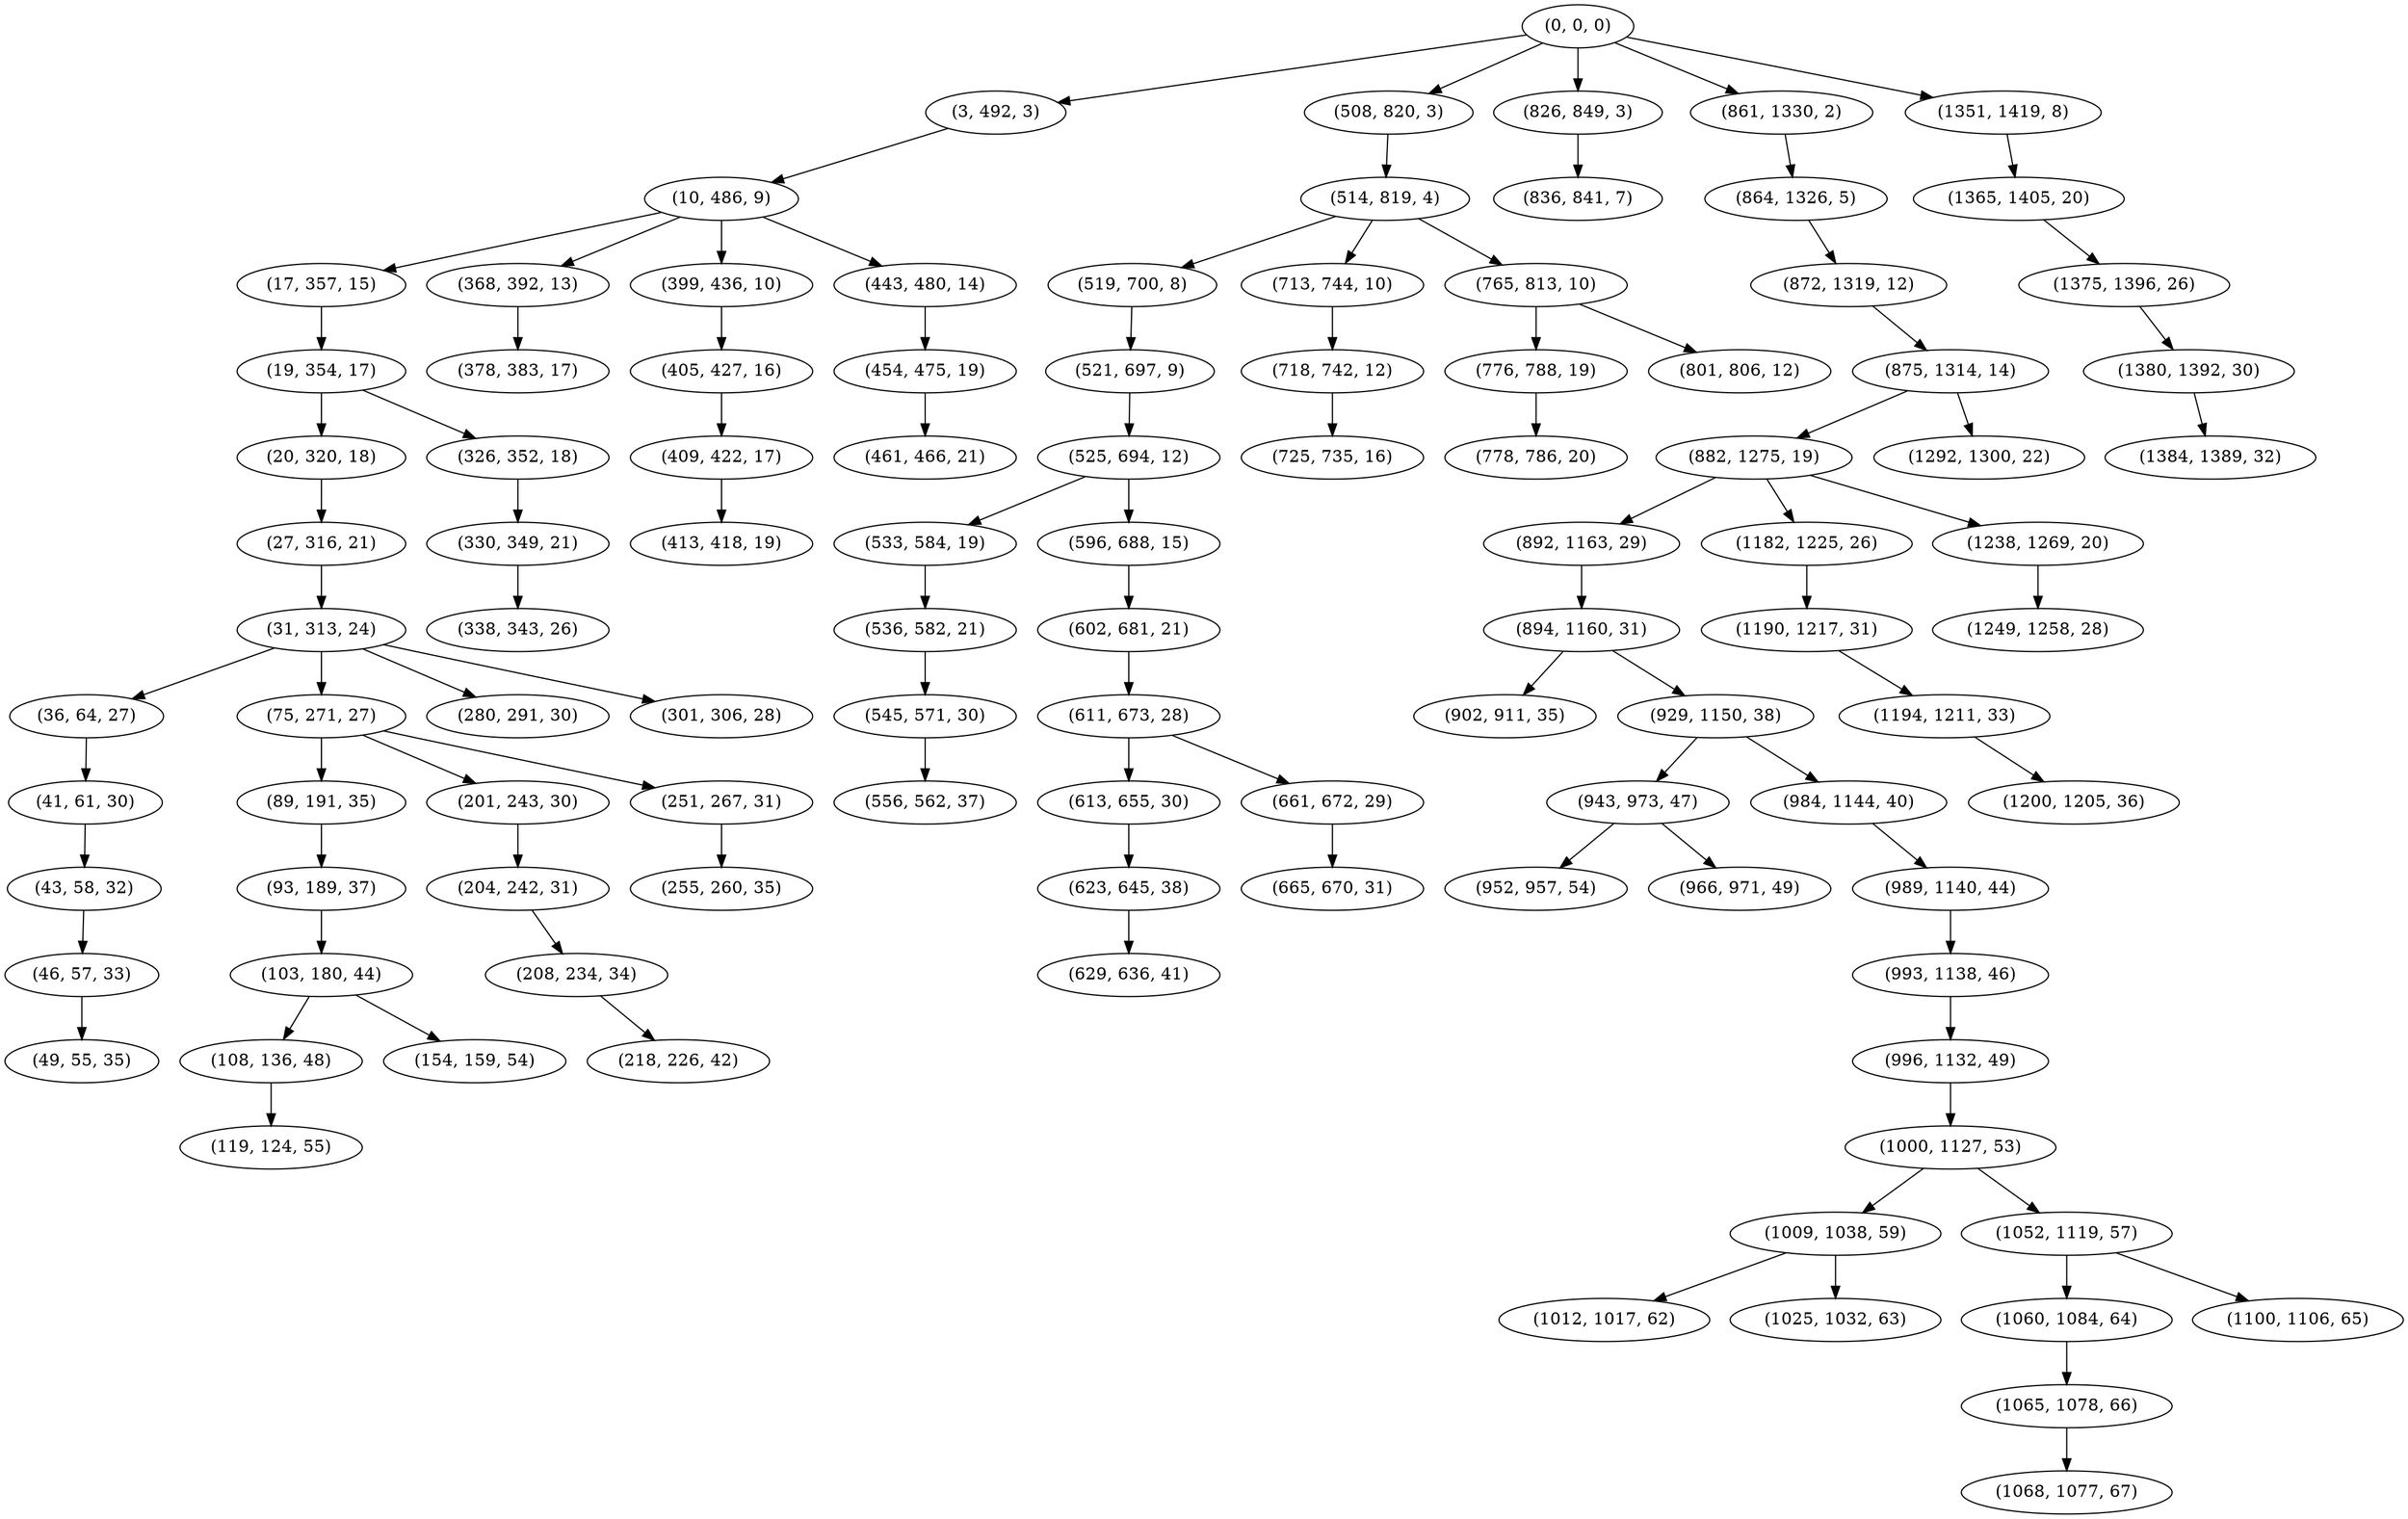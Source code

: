 digraph tree {
    "(0, 0, 0)";
    "(3, 492, 3)";
    "(10, 486, 9)";
    "(17, 357, 15)";
    "(19, 354, 17)";
    "(20, 320, 18)";
    "(27, 316, 21)";
    "(31, 313, 24)";
    "(36, 64, 27)";
    "(41, 61, 30)";
    "(43, 58, 32)";
    "(46, 57, 33)";
    "(49, 55, 35)";
    "(75, 271, 27)";
    "(89, 191, 35)";
    "(93, 189, 37)";
    "(103, 180, 44)";
    "(108, 136, 48)";
    "(119, 124, 55)";
    "(154, 159, 54)";
    "(201, 243, 30)";
    "(204, 242, 31)";
    "(208, 234, 34)";
    "(218, 226, 42)";
    "(251, 267, 31)";
    "(255, 260, 35)";
    "(280, 291, 30)";
    "(301, 306, 28)";
    "(326, 352, 18)";
    "(330, 349, 21)";
    "(338, 343, 26)";
    "(368, 392, 13)";
    "(378, 383, 17)";
    "(399, 436, 10)";
    "(405, 427, 16)";
    "(409, 422, 17)";
    "(413, 418, 19)";
    "(443, 480, 14)";
    "(454, 475, 19)";
    "(461, 466, 21)";
    "(508, 820, 3)";
    "(514, 819, 4)";
    "(519, 700, 8)";
    "(521, 697, 9)";
    "(525, 694, 12)";
    "(533, 584, 19)";
    "(536, 582, 21)";
    "(545, 571, 30)";
    "(556, 562, 37)";
    "(596, 688, 15)";
    "(602, 681, 21)";
    "(611, 673, 28)";
    "(613, 655, 30)";
    "(623, 645, 38)";
    "(629, 636, 41)";
    "(661, 672, 29)";
    "(665, 670, 31)";
    "(713, 744, 10)";
    "(718, 742, 12)";
    "(725, 735, 16)";
    "(765, 813, 10)";
    "(776, 788, 19)";
    "(778, 786, 20)";
    "(801, 806, 12)";
    "(826, 849, 3)";
    "(836, 841, 7)";
    "(861, 1330, 2)";
    "(864, 1326, 5)";
    "(872, 1319, 12)";
    "(875, 1314, 14)";
    "(882, 1275, 19)";
    "(892, 1163, 29)";
    "(894, 1160, 31)";
    "(902, 911, 35)";
    "(929, 1150, 38)";
    "(943, 973, 47)";
    "(952, 957, 54)";
    "(966, 971, 49)";
    "(984, 1144, 40)";
    "(989, 1140, 44)";
    "(993, 1138, 46)";
    "(996, 1132, 49)";
    "(1000, 1127, 53)";
    "(1009, 1038, 59)";
    "(1012, 1017, 62)";
    "(1025, 1032, 63)";
    "(1052, 1119, 57)";
    "(1060, 1084, 64)";
    "(1065, 1078, 66)";
    "(1068, 1077, 67)";
    "(1100, 1106, 65)";
    "(1182, 1225, 26)";
    "(1190, 1217, 31)";
    "(1194, 1211, 33)";
    "(1200, 1205, 36)";
    "(1238, 1269, 20)";
    "(1249, 1258, 28)";
    "(1292, 1300, 22)";
    "(1351, 1419, 8)";
    "(1365, 1405, 20)";
    "(1375, 1396, 26)";
    "(1380, 1392, 30)";
    "(1384, 1389, 32)";
    "(0, 0, 0)" -> "(3, 492, 3)";
    "(0, 0, 0)" -> "(508, 820, 3)";
    "(0, 0, 0)" -> "(826, 849, 3)";
    "(0, 0, 0)" -> "(861, 1330, 2)";
    "(0, 0, 0)" -> "(1351, 1419, 8)";
    "(3, 492, 3)" -> "(10, 486, 9)";
    "(10, 486, 9)" -> "(17, 357, 15)";
    "(10, 486, 9)" -> "(368, 392, 13)";
    "(10, 486, 9)" -> "(399, 436, 10)";
    "(10, 486, 9)" -> "(443, 480, 14)";
    "(17, 357, 15)" -> "(19, 354, 17)";
    "(19, 354, 17)" -> "(20, 320, 18)";
    "(19, 354, 17)" -> "(326, 352, 18)";
    "(20, 320, 18)" -> "(27, 316, 21)";
    "(27, 316, 21)" -> "(31, 313, 24)";
    "(31, 313, 24)" -> "(36, 64, 27)";
    "(31, 313, 24)" -> "(75, 271, 27)";
    "(31, 313, 24)" -> "(280, 291, 30)";
    "(31, 313, 24)" -> "(301, 306, 28)";
    "(36, 64, 27)" -> "(41, 61, 30)";
    "(41, 61, 30)" -> "(43, 58, 32)";
    "(43, 58, 32)" -> "(46, 57, 33)";
    "(46, 57, 33)" -> "(49, 55, 35)";
    "(75, 271, 27)" -> "(89, 191, 35)";
    "(75, 271, 27)" -> "(201, 243, 30)";
    "(75, 271, 27)" -> "(251, 267, 31)";
    "(89, 191, 35)" -> "(93, 189, 37)";
    "(93, 189, 37)" -> "(103, 180, 44)";
    "(103, 180, 44)" -> "(108, 136, 48)";
    "(103, 180, 44)" -> "(154, 159, 54)";
    "(108, 136, 48)" -> "(119, 124, 55)";
    "(201, 243, 30)" -> "(204, 242, 31)";
    "(204, 242, 31)" -> "(208, 234, 34)";
    "(208, 234, 34)" -> "(218, 226, 42)";
    "(251, 267, 31)" -> "(255, 260, 35)";
    "(326, 352, 18)" -> "(330, 349, 21)";
    "(330, 349, 21)" -> "(338, 343, 26)";
    "(368, 392, 13)" -> "(378, 383, 17)";
    "(399, 436, 10)" -> "(405, 427, 16)";
    "(405, 427, 16)" -> "(409, 422, 17)";
    "(409, 422, 17)" -> "(413, 418, 19)";
    "(443, 480, 14)" -> "(454, 475, 19)";
    "(454, 475, 19)" -> "(461, 466, 21)";
    "(508, 820, 3)" -> "(514, 819, 4)";
    "(514, 819, 4)" -> "(519, 700, 8)";
    "(514, 819, 4)" -> "(713, 744, 10)";
    "(514, 819, 4)" -> "(765, 813, 10)";
    "(519, 700, 8)" -> "(521, 697, 9)";
    "(521, 697, 9)" -> "(525, 694, 12)";
    "(525, 694, 12)" -> "(533, 584, 19)";
    "(525, 694, 12)" -> "(596, 688, 15)";
    "(533, 584, 19)" -> "(536, 582, 21)";
    "(536, 582, 21)" -> "(545, 571, 30)";
    "(545, 571, 30)" -> "(556, 562, 37)";
    "(596, 688, 15)" -> "(602, 681, 21)";
    "(602, 681, 21)" -> "(611, 673, 28)";
    "(611, 673, 28)" -> "(613, 655, 30)";
    "(611, 673, 28)" -> "(661, 672, 29)";
    "(613, 655, 30)" -> "(623, 645, 38)";
    "(623, 645, 38)" -> "(629, 636, 41)";
    "(661, 672, 29)" -> "(665, 670, 31)";
    "(713, 744, 10)" -> "(718, 742, 12)";
    "(718, 742, 12)" -> "(725, 735, 16)";
    "(765, 813, 10)" -> "(776, 788, 19)";
    "(765, 813, 10)" -> "(801, 806, 12)";
    "(776, 788, 19)" -> "(778, 786, 20)";
    "(826, 849, 3)" -> "(836, 841, 7)";
    "(861, 1330, 2)" -> "(864, 1326, 5)";
    "(864, 1326, 5)" -> "(872, 1319, 12)";
    "(872, 1319, 12)" -> "(875, 1314, 14)";
    "(875, 1314, 14)" -> "(882, 1275, 19)";
    "(875, 1314, 14)" -> "(1292, 1300, 22)";
    "(882, 1275, 19)" -> "(892, 1163, 29)";
    "(882, 1275, 19)" -> "(1182, 1225, 26)";
    "(882, 1275, 19)" -> "(1238, 1269, 20)";
    "(892, 1163, 29)" -> "(894, 1160, 31)";
    "(894, 1160, 31)" -> "(902, 911, 35)";
    "(894, 1160, 31)" -> "(929, 1150, 38)";
    "(929, 1150, 38)" -> "(943, 973, 47)";
    "(929, 1150, 38)" -> "(984, 1144, 40)";
    "(943, 973, 47)" -> "(952, 957, 54)";
    "(943, 973, 47)" -> "(966, 971, 49)";
    "(984, 1144, 40)" -> "(989, 1140, 44)";
    "(989, 1140, 44)" -> "(993, 1138, 46)";
    "(993, 1138, 46)" -> "(996, 1132, 49)";
    "(996, 1132, 49)" -> "(1000, 1127, 53)";
    "(1000, 1127, 53)" -> "(1009, 1038, 59)";
    "(1000, 1127, 53)" -> "(1052, 1119, 57)";
    "(1009, 1038, 59)" -> "(1012, 1017, 62)";
    "(1009, 1038, 59)" -> "(1025, 1032, 63)";
    "(1052, 1119, 57)" -> "(1060, 1084, 64)";
    "(1052, 1119, 57)" -> "(1100, 1106, 65)";
    "(1060, 1084, 64)" -> "(1065, 1078, 66)";
    "(1065, 1078, 66)" -> "(1068, 1077, 67)";
    "(1182, 1225, 26)" -> "(1190, 1217, 31)";
    "(1190, 1217, 31)" -> "(1194, 1211, 33)";
    "(1194, 1211, 33)" -> "(1200, 1205, 36)";
    "(1238, 1269, 20)" -> "(1249, 1258, 28)";
    "(1351, 1419, 8)" -> "(1365, 1405, 20)";
    "(1365, 1405, 20)" -> "(1375, 1396, 26)";
    "(1375, 1396, 26)" -> "(1380, 1392, 30)";
    "(1380, 1392, 30)" -> "(1384, 1389, 32)";
}
